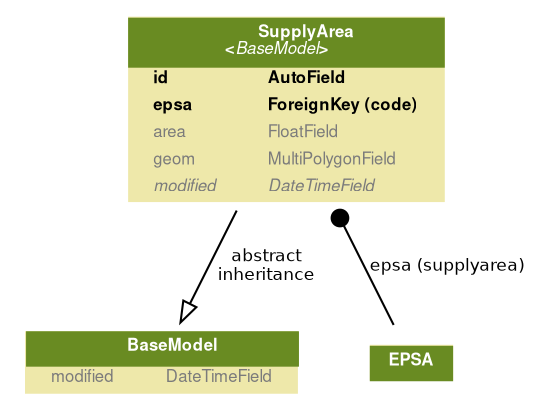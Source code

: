 digraph model_graph {
  // Dotfile by Django-Extensions graph_models
  // Created: 2019-04-29 23:51
  // Cli Options: --dot supply_areas --output models_performance.dot

  fontname = "Helvetica"
  fontsize = 8
  splines  = true

  node [
    fontname = "Helvetica"
    fontsize = 8
    shape = "plaintext"
  ]

  edge [
    fontname = "Helvetica"
    fontsize = 8
  ]

  // Labels


  performance_models_BaseModel [label=<
    <TABLE BGCOLOR="palegoldenrod" BORDER="0" CELLBORDER="0" CELLSPACING="0">
    <TR><TD COLSPAN="2" CELLPADDING="4" ALIGN="CENTER" BGCOLOR="olivedrab4">
    <FONT FACE="Helvetica Bold" COLOR="white">
    BaseModel
    </FONT></TD></TR>
  
  
    <TR><TD ALIGN="LEFT" BORDER="0">
    <FONT COLOR="#7B7B7B" FACE="Helvetica ">modified</FONT>
    </TD><TD ALIGN="LEFT">
    <FONT COLOR="#7B7B7B" FACE="Helvetica ">DateTimeField</FONT>
    </TD></TR>
  
  
    </TABLE>
    >]

  supply_areas_models_SupplyArea [label=<
    <TABLE BGCOLOR="palegoldenrod" BORDER="0" CELLBORDER="0" CELLSPACING="0">
    <TR><TD COLSPAN="2" CELLPADDING="4" ALIGN="CENTER" BGCOLOR="olivedrab4">
    <FONT FACE="Helvetica Bold" COLOR="white">
    SupplyArea<BR/>&lt;<FONT FACE="Helvetica Italic">BaseModel</FONT>&gt;
    </FONT></TD></TR>
  
  
    <TR><TD ALIGN="LEFT" BORDER="0">
    <FONT FACE="Helvetica Bold">id</FONT>
    </TD><TD ALIGN="LEFT">
    <FONT FACE="Helvetica Bold">AutoField</FONT>
    </TD></TR>
  
  
  
    <TR><TD ALIGN="LEFT" BORDER="0">
    <FONT FACE="Helvetica Bold">epsa</FONT>
    </TD><TD ALIGN="LEFT">
    <FONT FACE="Helvetica Bold">ForeignKey (code)</FONT>
    </TD></TR>
  
  
  
    <TR><TD ALIGN="LEFT" BORDER="0">
    <FONT COLOR="#7B7B7B" FACE="Helvetica ">area</FONT>
    </TD><TD ALIGN="LEFT">
    <FONT COLOR="#7B7B7B" FACE="Helvetica ">FloatField</FONT>
    </TD></TR>
  
  
  
    <TR><TD ALIGN="LEFT" BORDER="0">
    <FONT COLOR="#7B7B7B" FACE="Helvetica ">geom</FONT>
    </TD><TD ALIGN="LEFT">
    <FONT COLOR="#7B7B7B" FACE="Helvetica ">MultiPolygonField</FONT>
    </TD></TR>
  
  
  
    <TR><TD ALIGN="LEFT" BORDER="0">
    <FONT COLOR="#7B7B7B" FACE="Helvetica Italic">modified</FONT>
    </TD><TD ALIGN="LEFT">
    <FONT COLOR="#7B7B7B" FACE="Helvetica Italic">DateTimeField</FONT>
    </TD></TR>
  
  
    </TABLE>
    >]




  // Relations
  performance_models_EPSA [label=<
  <TABLE BGCOLOR="palegoldenrod" BORDER="0" CELLBORDER="0" CELLSPACING="0">
  <TR><TD COLSPAN="2" CELLPADDING="4" ALIGN="CENTER" BGCOLOR="olivedrab4">
  <FONT FACE="Helvetica Bold" COLOR="white">EPSA</FONT>
  </TD></TR>
  </TABLE>
  >]
  supply_areas_models_SupplyArea -> performance_models_EPSA
  [label="epsa (supplyarea)"] [arrowhead=none, arrowtail=dot, dir=both];

  supply_areas_models_SupplyArea -> performance_models_BaseModel
  [label="abstract\ninheritance"] [arrowhead=empty, arrowtail=none, dir=both];


}
